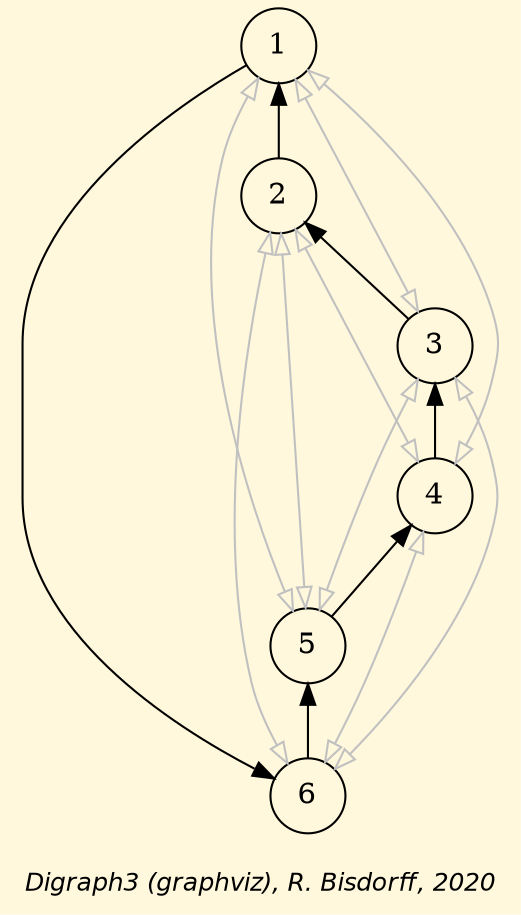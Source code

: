 digraph G {
graph [ bgcolor = cornsilk, fontname = "Helvetica-Oblique",
 fontsize = 12,
 label = "\nDigraph3 (graphviz), R. Bisdorff, 2020", size="7,7"];
n1 [shape = "circle", label = "1"];
n2 [shape = "circle", label = "2"];
n3 [shape = "circle", label = "3"];
n4 [shape = "circle", label = "4"];
n5 [shape = "circle", label = "5"];
n6 [shape = "circle", label = "6"];
n1-> n2 [dir=back, color=black] ;
n1-> n3 [dir=both, color=grey, arrowhead=empty, arrowtail=empty] ;
n1-> n4 [dir=both, color=grey, arrowhead=empty, arrowtail=empty] ;
n1-> n5 [dir=both, color=grey, arrowhead=empty, arrowtail=empty] ;
n1-> n6 [dir=forward, color=black] ;
n2-> n3 [dir=back, color=black] ;
n2-> n4 [dir=both, color=grey, arrowhead=empty, arrowtail=empty] ;
n2-> n5 [dir=both, color=grey, arrowhead=empty, arrowtail=empty] ;
n2-> n6 [dir=both, color=grey, arrowhead=empty, arrowtail=empty] ;
n3-> n4 [dir=back, color=black] ;
n3-> n5 [dir=both, color=grey, arrowhead=empty, arrowtail=empty] ;
n3-> n6 [dir=both, color=grey, arrowhead=empty, arrowtail=empty] ;
n4-> n5 [dir=back, color=black] ;
n4-> n6 [dir=both, color=grey, arrowhead=empty, arrowtail=empty] ;
n5-> n6 [dir=back, color=black] ;
}
